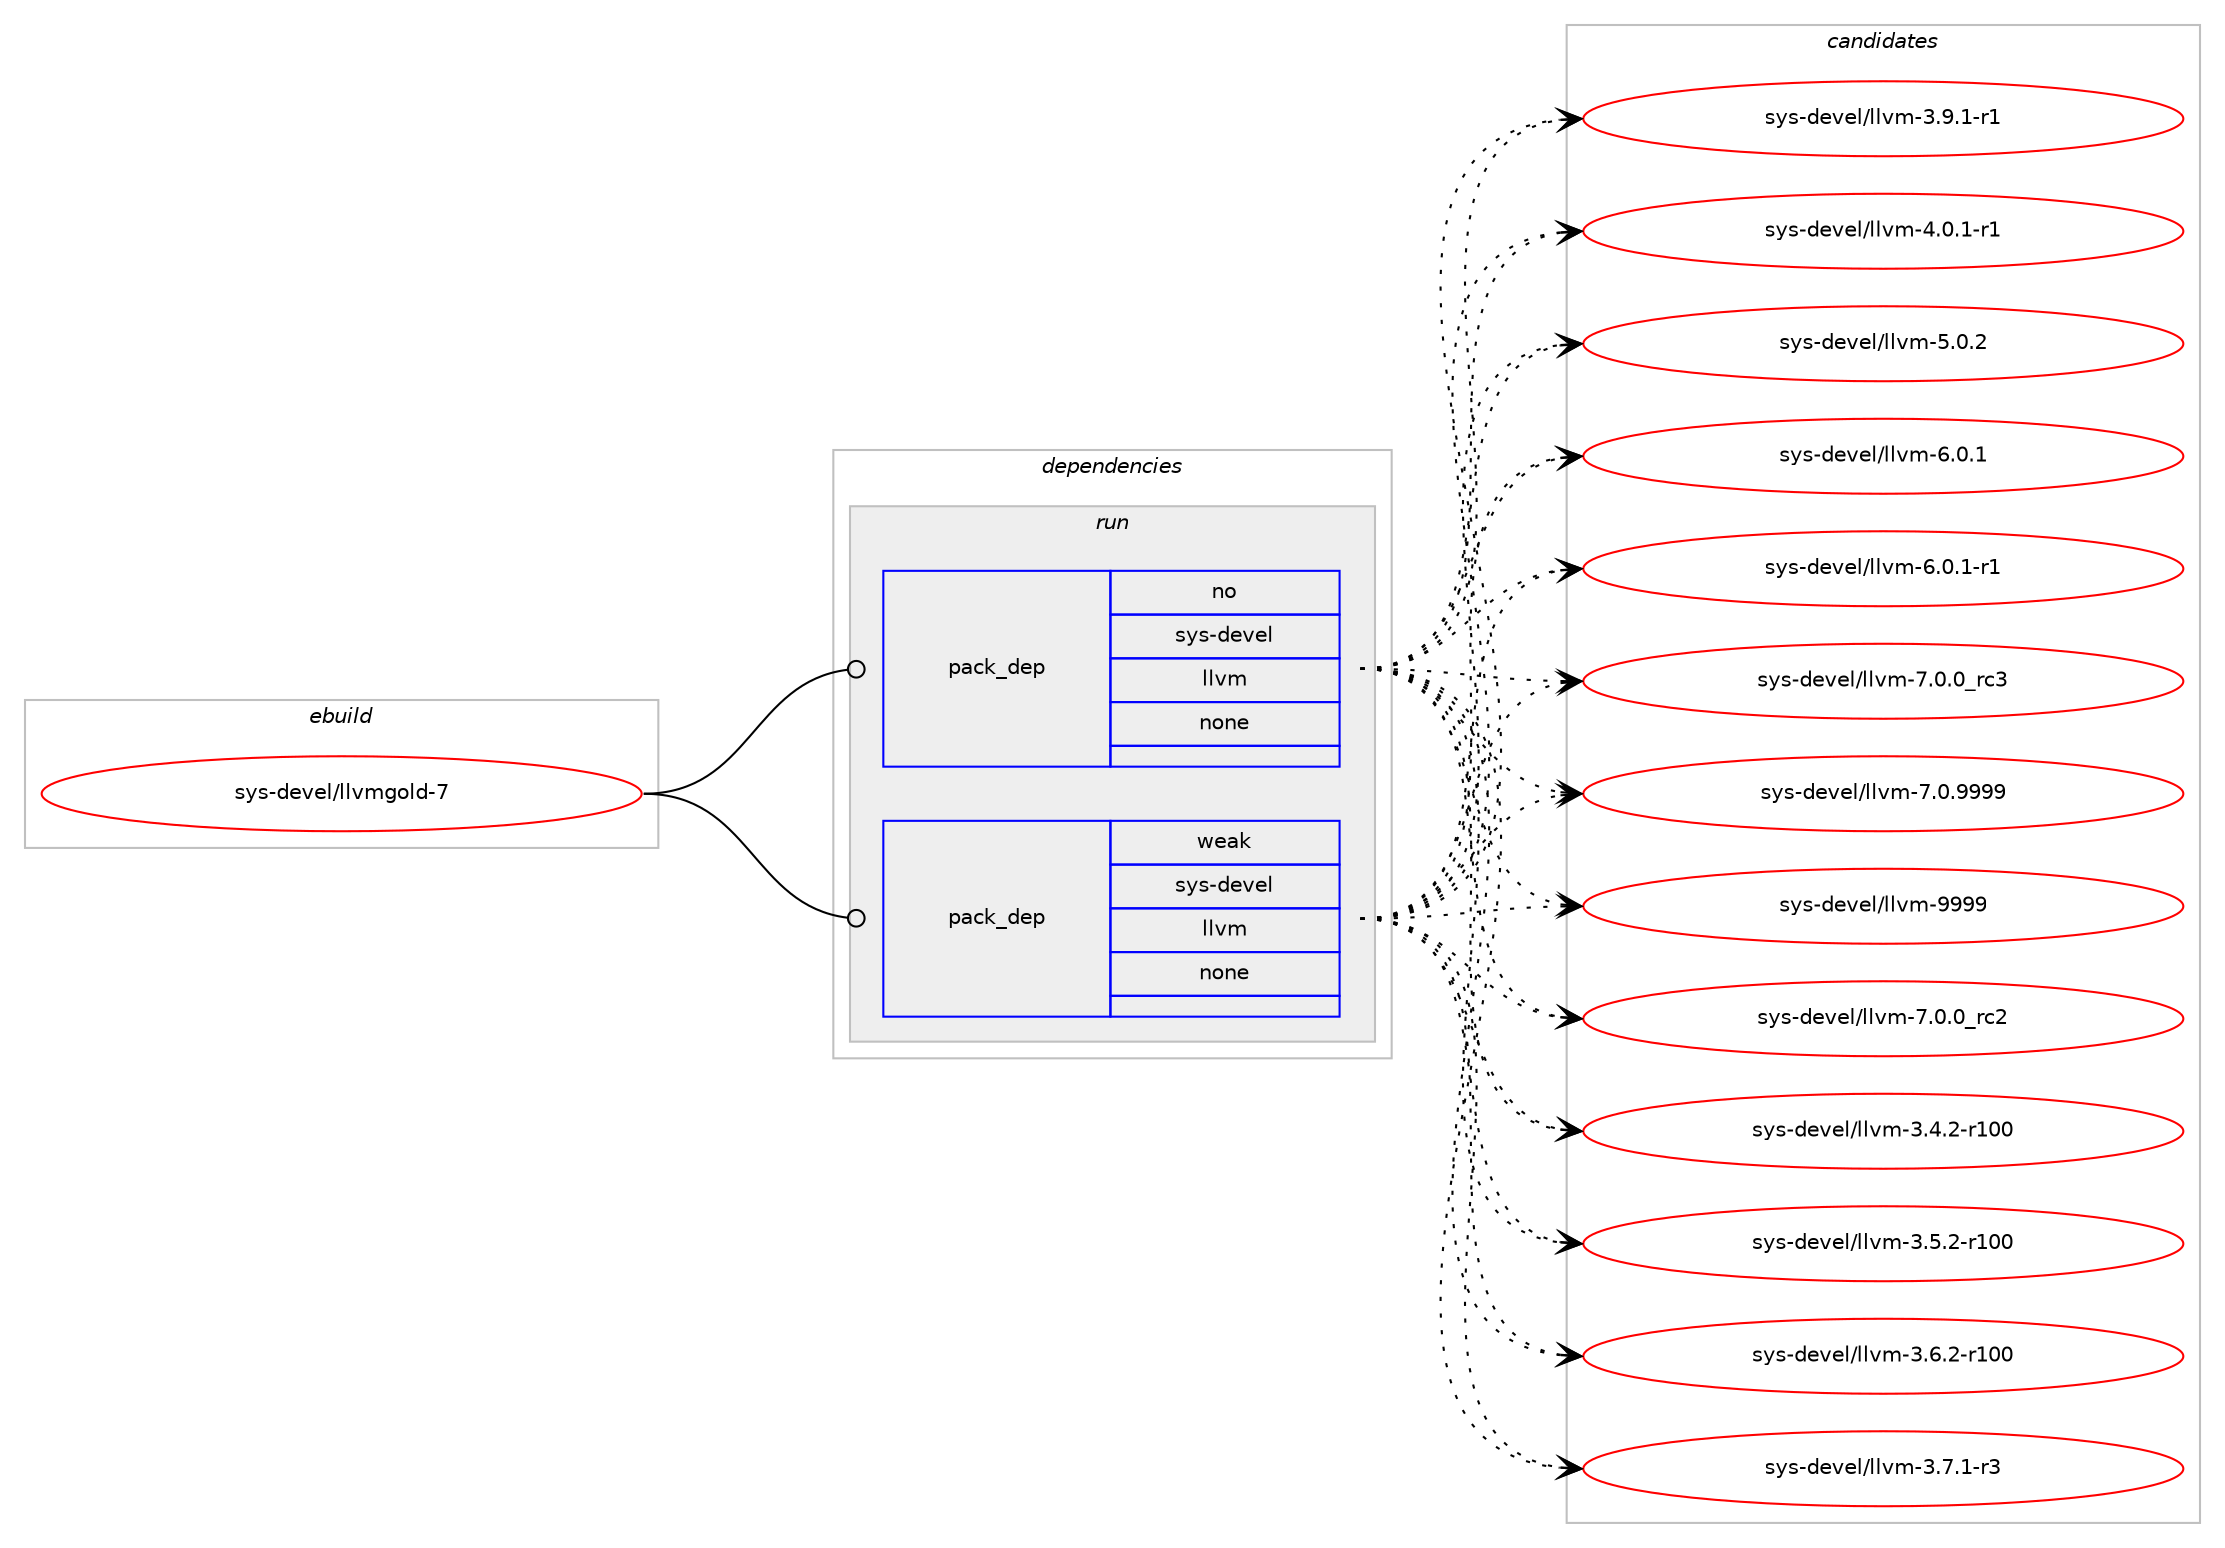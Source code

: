digraph prolog {

# *************
# Graph options
# *************

newrank=true;
concentrate=true;
compound=true;
graph [rankdir=LR,fontname=Helvetica,fontsize=10,ranksep=1.5];#, ranksep=2.5, nodesep=0.2];
edge  [arrowhead=vee];
node  [fontname=Helvetica,fontsize=10];

# **********
# The ebuild
# **********

subgraph cluster_leftcol {
color=gray;
rank=same;
label=<<i>ebuild</i>>;
id [label="sys-devel/llvmgold-7", color=red, width=4, href="../sys-devel/llvmgold-7.svg"];
}

# ****************
# The dependencies
# ****************

subgraph cluster_midcol {
color=gray;
label=<<i>dependencies</i>>;
subgraph cluster_compile {
fillcolor="#eeeeee";
style=filled;
label=<<i>compile</i>>;
}
subgraph cluster_compileandrun {
fillcolor="#eeeeee";
style=filled;
label=<<i>compile and run</i>>;
}
subgraph cluster_run {
fillcolor="#eeeeee";
style=filled;
label=<<i>run</i>>;
subgraph pack11548 {
dependency16736 [label=<<TABLE BORDER="0" CELLBORDER="1" CELLSPACING="0" CELLPADDING="4" WIDTH="220"><TR><TD ROWSPAN="6" CELLPADDING="30">pack_dep</TD></TR><TR><TD WIDTH="110">no</TD></TR><TR><TD>sys-devel</TD></TR><TR><TD>llvm</TD></TR><TR><TD>none</TD></TR><TR><TD></TD></TR></TABLE>>, shape=none, color=blue];
}
id:e -> dependency16736:w [weight=20,style="solid",arrowhead="odot"];
subgraph pack11549 {
dependency16737 [label=<<TABLE BORDER="0" CELLBORDER="1" CELLSPACING="0" CELLPADDING="4" WIDTH="220"><TR><TD ROWSPAN="6" CELLPADDING="30">pack_dep</TD></TR><TR><TD WIDTH="110">weak</TD></TR><TR><TD>sys-devel</TD></TR><TR><TD>llvm</TD></TR><TR><TD>none</TD></TR><TR><TD></TD></TR></TABLE>>, shape=none, color=blue];
}
id:e -> dependency16737:w [weight=20,style="solid",arrowhead="odot"];
}
}

# **************
# The candidates
# **************

subgraph cluster_choices {
rank=same;
color=gray;
label=<<i>candidates</i>>;

subgraph choice11548 {
color=black;
nodesep=1;
choice1151211154510010111810110847108108118109455546484648951149950 [label="sys-devel/llvm-7.0.0_rc2", color=red, width=4,href="../sys-devel/llvm-7.0.0_rc2.svg"];
choice115121115451001011181011084710810811810945514652465045114494848 [label="sys-devel/llvm-3.4.2-r100", color=red, width=4,href="../sys-devel/llvm-3.4.2-r100.svg"];
choice115121115451001011181011084710810811810945514653465045114494848 [label="sys-devel/llvm-3.5.2-r100", color=red, width=4,href="../sys-devel/llvm-3.5.2-r100.svg"];
choice115121115451001011181011084710810811810945514654465045114494848 [label="sys-devel/llvm-3.6.2-r100", color=red, width=4,href="../sys-devel/llvm-3.6.2-r100.svg"];
choice11512111545100101118101108471081081181094551465546494511451 [label="sys-devel/llvm-3.7.1-r3", color=red, width=4,href="../sys-devel/llvm-3.7.1-r3.svg"];
choice11512111545100101118101108471081081181094551465746494511449 [label="sys-devel/llvm-3.9.1-r1", color=red, width=4,href="../sys-devel/llvm-3.9.1-r1.svg"];
choice11512111545100101118101108471081081181094552464846494511449 [label="sys-devel/llvm-4.0.1-r1", color=red, width=4,href="../sys-devel/llvm-4.0.1-r1.svg"];
choice1151211154510010111810110847108108118109455346484650 [label="sys-devel/llvm-5.0.2", color=red, width=4,href="../sys-devel/llvm-5.0.2.svg"];
choice1151211154510010111810110847108108118109455446484649 [label="sys-devel/llvm-6.0.1", color=red, width=4,href="../sys-devel/llvm-6.0.1.svg"];
choice11512111545100101118101108471081081181094554464846494511449 [label="sys-devel/llvm-6.0.1-r1", color=red, width=4,href="../sys-devel/llvm-6.0.1-r1.svg"];
choice1151211154510010111810110847108108118109455546484648951149951 [label="sys-devel/llvm-7.0.0_rc3", color=red, width=4,href="../sys-devel/llvm-7.0.0_rc3.svg"];
choice1151211154510010111810110847108108118109455546484657575757 [label="sys-devel/llvm-7.0.9999", color=red, width=4,href="../sys-devel/llvm-7.0.9999.svg"];
choice11512111545100101118101108471081081181094557575757 [label="sys-devel/llvm-9999", color=red, width=4,href="../sys-devel/llvm-9999.svg"];
dependency16736:e -> choice1151211154510010111810110847108108118109455546484648951149950:w [style=dotted,weight="100"];
dependency16736:e -> choice115121115451001011181011084710810811810945514652465045114494848:w [style=dotted,weight="100"];
dependency16736:e -> choice115121115451001011181011084710810811810945514653465045114494848:w [style=dotted,weight="100"];
dependency16736:e -> choice115121115451001011181011084710810811810945514654465045114494848:w [style=dotted,weight="100"];
dependency16736:e -> choice11512111545100101118101108471081081181094551465546494511451:w [style=dotted,weight="100"];
dependency16736:e -> choice11512111545100101118101108471081081181094551465746494511449:w [style=dotted,weight="100"];
dependency16736:e -> choice11512111545100101118101108471081081181094552464846494511449:w [style=dotted,weight="100"];
dependency16736:e -> choice1151211154510010111810110847108108118109455346484650:w [style=dotted,weight="100"];
dependency16736:e -> choice1151211154510010111810110847108108118109455446484649:w [style=dotted,weight="100"];
dependency16736:e -> choice11512111545100101118101108471081081181094554464846494511449:w [style=dotted,weight="100"];
dependency16736:e -> choice1151211154510010111810110847108108118109455546484648951149951:w [style=dotted,weight="100"];
dependency16736:e -> choice1151211154510010111810110847108108118109455546484657575757:w [style=dotted,weight="100"];
dependency16736:e -> choice11512111545100101118101108471081081181094557575757:w [style=dotted,weight="100"];
}
subgraph choice11549 {
color=black;
nodesep=1;
choice1151211154510010111810110847108108118109455546484648951149950 [label="sys-devel/llvm-7.0.0_rc2", color=red, width=4,href="../sys-devel/llvm-7.0.0_rc2.svg"];
choice115121115451001011181011084710810811810945514652465045114494848 [label="sys-devel/llvm-3.4.2-r100", color=red, width=4,href="../sys-devel/llvm-3.4.2-r100.svg"];
choice115121115451001011181011084710810811810945514653465045114494848 [label="sys-devel/llvm-3.5.2-r100", color=red, width=4,href="../sys-devel/llvm-3.5.2-r100.svg"];
choice115121115451001011181011084710810811810945514654465045114494848 [label="sys-devel/llvm-3.6.2-r100", color=red, width=4,href="../sys-devel/llvm-3.6.2-r100.svg"];
choice11512111545100101118101108471081081181094551465546494511451 [label="sys-devel/llvm-3.7.1-r3", color=red, width=4,href="../sys-devel/llvm-3.7.1-r3.svg"];
choice11512111545100101118101108471081081181094551465746494511449 [label="sys-devel/llvm-3.9.1-r1", color=red, width=4,href="../sys-devel/llvm-3.9.1-r1.svg"];
choice11512111545100101118101108471081081181094552464846494511449 [label="sys-devel/llvm-4.0.1-r1", color=red, width=4,href="../sys-devel/llvm-4.0.1-r1.svg"];
choice1151211154510010111810110847108108118109455346484650 [label="sys-devel/llvm-5.0.2", color=red, width=4,href="../sys-devel/llvm-5.0.2.svg"];
choice1151211154510010111810110847108108118109455446484649 [label="sys-devel/llvm-6.0.1", color=red, width=4,href="../sys-devel/llvm-6.0.1.svg"];
choice11512111545100101118101108471081081181094554464846494511449 [label="sys-devel/llvm-6.0.1-r1", color=red, width=4,href="../sys-devel/llvm-6.0.1-r1.svg"];
choice1151211154510010111810110847108108118109455546484648951149951 [label="sys-devel/llvm-7.0.0_rc3", color=red, width=4,href="../sys-devel/llvm-7.0.0_rc3.svg"];
choice1151211154510010111810110847108108118109455546484657575757 [label="sys-devel/llvm-7.0.9999", color=red, width=4,href="../sys-devel/llvm-7.0.9999.svg"];
choice11512111545100101118101108471081081181094557575757 [label="sys-devel/llvm-9999", color=red, width=4,href="../sys-devel/llvm-9999.svg"];
dependency16737:e -> choice1151211154510010111810110847108108118109455546484648951149950:w [style=dotted,weight="100"];
dependency16737:e -> choice115121115451001011181011084710810811810945514652465045114494848:w [style=dotted,weight="100"];
dependency16737:e -> choice115121115451001011181011084710810811810945514653465045114494848:w [style=dotted,weight="100"];
dependency16737:e -> choice115121115451001011181011084710810811810945514654465045114494848:w [style=dotted,weight="100"];
dependency16737:e -> choice11512111545100101118101108471081081181094551465546494511451:w [style=dotted,weight="100"];
dependency16737:e -> choice11512111545100101118101108471081081181094551465746494511449:w [style=dotted,weight="100"];
dependency16737:e -> choice11512111545100101118101108471081081181094552464846494511449:w [style=dotted,weight="100"];
dependency16737:e -> choice1151211154510010111810110847108108118109455346484650:w [style=dotted,weight="100"];
dependency16737:e -> choice1151211154510010111810110847108108118109455446484649:w [style=dotted,weight="100"];
dependency16737:e -> choice11512111545100101118101108471081081181094554464846494511449:w [style=dotted,weight="100"];
dependency16737:e -> choice1151211154510010111810110847108108118109455546484648951149951:w [style=dotted,weight="100"];
dependency16737:e -> choice1151211154510010111810110847108108118109455546484657575757:w [style=dotted,weight="100"];
dependency16737:e -> choice11512111545100101118101108471081081181094557575757:w [style=dotted,weight="100"];
}
}

}
